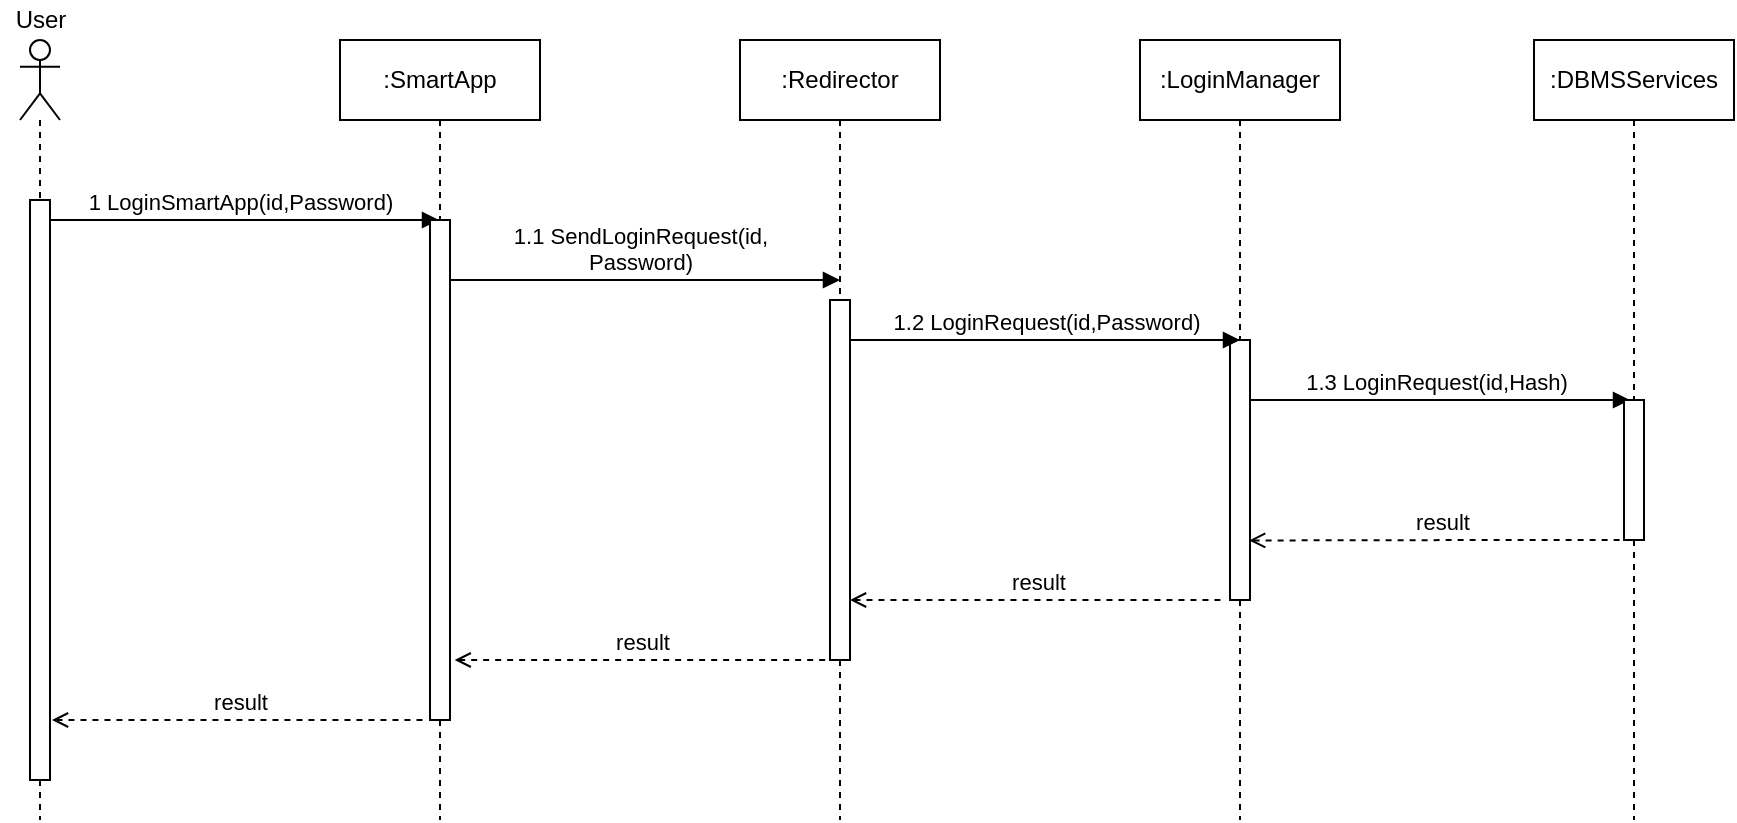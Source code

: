 <mxfile version="13.9.9" type="device"><diagram id="jmBErlQyBtcOZ00mmP0L" name="Page-1"><mxGraphModel dx="1086" dy="846" grid="1" gridSize="10" guides="1" tooltips="1" connect="1" arrows="1" fold="1" page="1" pageScale="1" pageWidth="827" pageHeight="1169" math="0" shadow="0"><root><mxCell id="0"/><mxCell id="1" parent="0"/><mxCell id="KmZRrf-IkiN_PtcyJQHc-104" value="&lt;div&gt;1.3 LoginRequest(id,Hash)&lt;/div&gt;" style="html=1;verticalAlign=bottom;endArrow=block;" parent="1" edge="1"><mxGeometry width="80" relative="1" as="geometry"><mxPoint x="660" y="240" as="sourcePoint"/><mxPoint x="855" y="240" as="targetPoint"/><Array as="points"><mxPoint x="790.5" y="240"/></Array></mxGeometry></mxCell><mxCell id="KmZRrf-IkiN_PtcyJQHc-105" value="&lt;div&gt;1.1 SendLoginRequest(id,&lt;/div&gt;&lt;div&gt;Password)&lt;/div&gt;" style="html=1;verticalAlign=bottom;endArrow=block;" parent="1" edge="1"><mxGeometry width="80" relative="1" as="geometry"><mxPoint x="260" y="180" as="sourcePoint"/><mxPoint x="460" y="180" as="targetPoint"/><Array as="points"><mxPoint x="390.5" y="180"/></Array></mxGeometry></mxCell><mxCell id="KmZRrf-IkiN_PtcyJQHc-106" value="1 LoginSmartApp(id,Password)" style="html=1;verticalAlign=bottom;endArrow=block;" parent="1" target="KmZRrf-IkiN_PtcyJQHc-109" edge="1"><mxGeometry width="80" relative="1" as="geometry"><mxPoint x="59.5" y="150" as="sourcePoint"/><mxPoint x="219.5" y="150" as="targetPoint"/><Array as="points"><mxPoint x="190" y="150"/></Array></mxGeometry></mxCell><mxCell id="KmZRrf-IkiN_PtcyJQHc-107" value="" style="shape=umlLifeline;participant=umlActor;perimeter=lifelinePerimeter;whiteSpace=wrap;html=1;container=1;collapsible=0;recursiveResize=0;verticalAlign=top;spacingTop=36;outlineConnect=0;" parent="1" vertex="1"><mxGeometry x="50" y="60" width="20" height="390" as="geometry"/></mxCell><mxCell id="KmZRrf-IkiN_PtcyJQHc-108" value="" style="html=1;points=[];perimeter=orthogonalPerimeter;" parent="KmZRrf-IkiN_PtcyJQHc-107" vertex="1"><mxGeometry x="5" y="80" width="10" height="290" as="geometry"/></mxCell><mxCell id="KmZRrf-IkiN_PtcyJQHc-109" value=":SmartApp" style="shape=umlLifeline;perimeter=lifelinePerimeter;whiteSpace=wrap;html=1;container=1;collapsible=0;recursiveResize=0;outlineConnect=0;" parent="1" vertex="1"><mxGeometry x="210" y="60" width="100" height="390" as="geometry"/></mxCell><mxCell id="KmZRrf-IkiN_PtcyJQHc-110" value="" style="html=1;points=[];perimeter=orthogonalPerimeter;" parent="KmZRrf-IkiN_PtcyJQHc-109" vertex="1"><mxGeometry x="45" y="90" width="10" height="250" as="geometry"/></mxCell><mxCell id="KmZRrf-IkiN_PtcyJQHc-111" value=":Redirector" style="shape=umlLifeline;perimeter=lifelinePerimeter;whiteSpace=wrap;html=1;container=1;collapsible=0;recursiveResize=0;outlineConnect=0;" parent="1" vertex="1"><mxGeometry x="410" y="60" width="100" height="390" as="geometry"/></mxCell><mxCell id="KmZRrf-IkiN_PtcyJQHc-112" value=":DBMSServices" style="shape=umlLifeline;perimeter=lifelinePerimeter;whiteSpace=wrap;html=1;container=1;collapsible=0;recursiveResize=0;outlineConnect=0;" parent="1" vertex="1"><mxGeometry x="807" y="60" width="100" height="390" as="geometry"/></mxCell><mxCell id="KmZRrf-IkiN_PtcyJQHc-113" value="" style="html=1;points=[];perimeter=orthogonalPerimeter;" parent="KmZRrf-IkiN_PtcyJQHc-112" vertex="1"><mxGeometry x="45" y="180" width="10" height="70" as="geometry"/></mxCell><mxCell id="KmZRrf-IkiN_PtcyJQHc-114" value=":LoginManager" style="shape=umlLifeline;perimeter=lifelinePerimeter;whiteSpace=wrap;html=1;container=1;collapsible=0;recursiveResize=0;outlineConnect=0;" parent="1" vertex="1"><mxGeometry x="610" y="60" width="100" height="390" as="geometry"/></mxCell><mxCell id="KmZRrf-IkiN_PtcyJQHc-115" value="" style="html=1;points=[];perimeter=orthogonalPerimeter;" parent="KmZRrf-IkiN_PtcyJQHc-114" vertex="1"><mxGeometry x="45" y="150" width="10" height="130" as="geometry"/></mxCell><mxCell id="KmZRrf-IkiN_PtcyJQHc-116" value="" style="html=1;points=[];perimeter=orthogonalPerimeter;" parent="1" vertex="1"><mxGeometry x="455" y="190" width="10" height="180" as="geometry"/></mxCell><mxCell id="KmZRrf-IkiN_PtcyJQHc-117" value="&lt;div&gt;1.2 LoginRequest(id,Password)&lt;/div&gt;" style="html=1;verticalAlign=bottom;endArrow=block;" parent="1" edge="1"><mxGeometry width="80" relative="1" as="geometry"><mxPoint x="465" y="210" as="sourcePoint"/><mxPoint x="660" y="210" as="targetPoint"/><Array as="points"><mxPoint x="595.5" y="210"/></Array></mxGeometry></mxCell><mxCell id="KmZRrf-IkiN_PtcyJQHc-121" value="result" style="html=1;verticalAlign=bottom;endArrow=none;endFill=0;startArrow=open;startFill=0;entryX=0.016;entryY=0.412;entryDx=0;entryDy=0;entryPerimeter=0;exitX=0.95;exitY=1;exitDx=0;exitDy=0;exitPerimeter=0;dashed=1;" parent="1" edge="1"><mxGeometry width="80" relative="1" as="geometry"><mxPoint x="66" y="400.0" as="sourcePoint"/><mxPoint x="253.66" y="400.04" as="targetPoint"/><Array as="points"><mxPoint x="192" y="400"/></Array></mxGeometry></mxCell><mxCell id="KmZRrf-IkiN_PtcyJQHc-122" value="User" style="text;html=1;align=center;verticalAlign=middle;resizable=0;points=[];autosize=1;" parent="1" vertex="1"><mxGeometry x="40" y="40" width="40" height="20" as="geometry"/></mxCell><mxCell id="KmZRrf-IkiN_PtcyJQHc-123" value="result" style="html=1;verticalAlign=bottom;endArrow=none;endFill=0;startArrow=open;startFill=0;entryX=0.016;entryY=0.412;entryDx=0;entryDy=0;entryPerimeter=0;exitX=0.95;exitY=1;exitDx=0;exitDy=0;exitPerimeter=0;dashed=1;" parent="1" edge="1"><mxGeometry width="80" relative="1" as="geometry"><mxPoint x="267.34" y="370.0" as="sourcePoint"/><mxPoint x="455.0" y="370.04" as="targetPoint"/><Array as="points"><mxPoint x="393.34" y="370"/></Array></mxGeometry></mxCell><mxCell id="KmZRrf-IkiN_PtcyJQHc-124" value="result" style="html=1;verticalAlign=bottom;endArrow=none;endFill=0;startArrow=open;startFill=0;entryX=0.016;entryY=0.412;entryDx=0;entryDy=0;entryPerimeter=0;exitX=0.95;exitY=1;exitDx=0;exitDy=0;exitPerimeter=0;dashed=1;" parent="1" edge="1"><mxGeometry width="80" relative="1" as="geometry"><mxPoint x="465.0" y="340.0" as="sourcePoint"/><mxPoint x="652.66" y="340.04" as="targetPoint"/><Array as="points"><mxPoint x="591" y="340"/></Array></mxGeometry></mxCell><mxCell id="KmZRrf-IkiN_PtcyJQHc-125" value="result" style="html=1;verticalAlign=bottom;endArrow=none;endFill=0;startArrow=open;startFill=0;entryX=0.016;entryY=0.412;entryDx=0;entryDy=0;entryPerimeter=0;exitX=0.957;exitY=0.771;exitDx=0;exitDy=0;exitPerimeter=0;dashed=1;" parent="1" source="KmZRrf-IkiN_PtcyJQHc-115" edge="1"><mxGeometry width="80" relative="1" as="geometry"><mxPoint x="670" y="310.0" as="sourcePoint"/><mxPoint x="857.66" y="310.04" as="targetPoint"/><Array as="points"><mxPoint x="796" y="310"/></Array></mxGeometry></mxCell></root></mxGraphModel></diagram></mxfile>